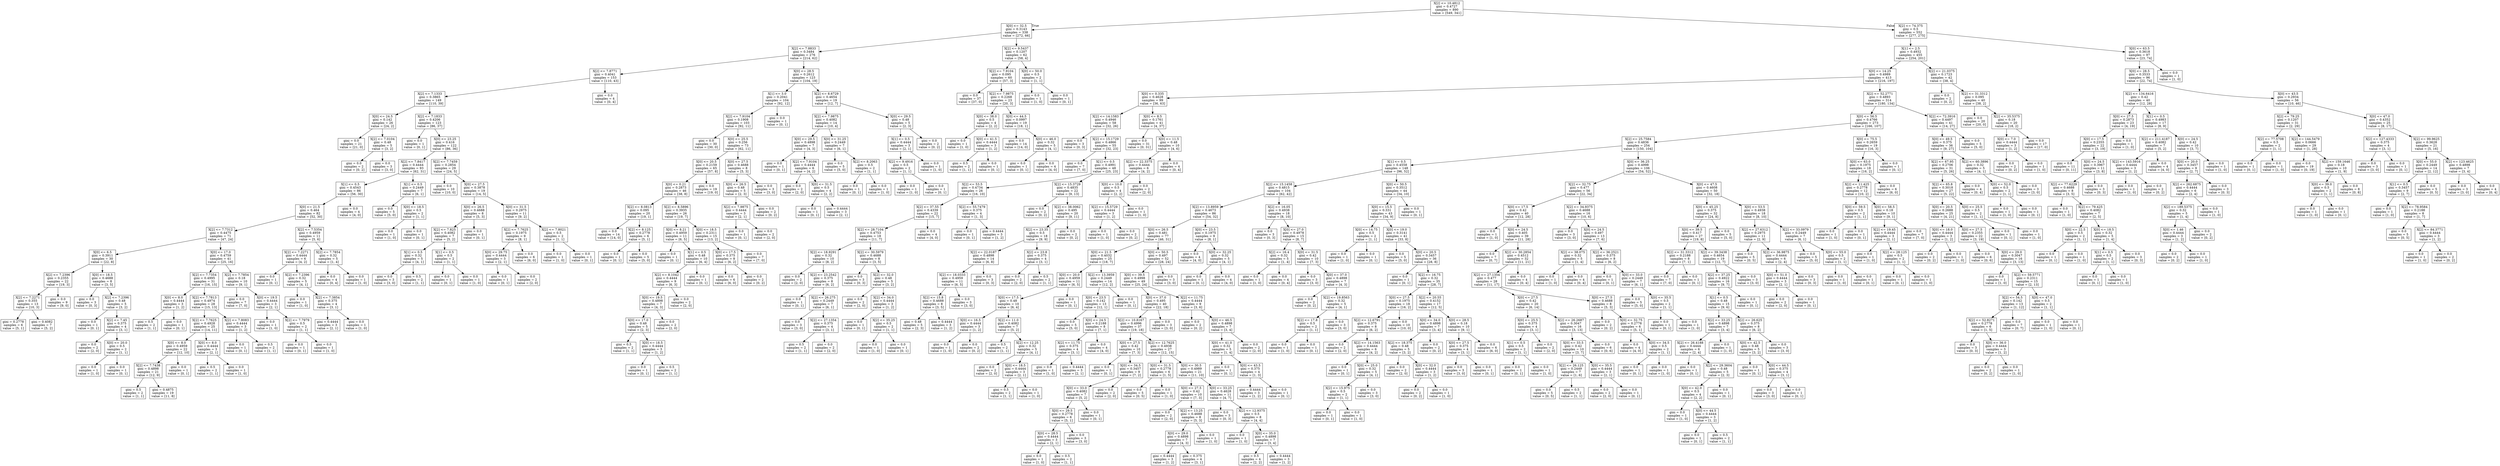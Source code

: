 digraph Tree {
node [shape=box] ;
0 [label="X[2] <= 10.4812\ngini = 0.4727\nsamples = 890\nvalue = [549, 341]"] ;
1 [label="X[0] <= 32.5\ngini = 0.3143\nsamples = 338\nvalue = [272, 66]"] ;
0 -> 1 [labeldistance=2.5, labelangle=45, headlabel="True"] ;
2 [label="X[2] <= 7.8833\ngini = 0.3484\nsamples = 276\nvalue = [214, 62]"] ;
1 -> 2 ;
3 [label="X[2] <= 7.8771\ngini = 0.4041\nsamples = 153\nvalue = [110, 43]"] ;
2 -> 3 ;
4 [label="X[2] <= 7.1333\ngini = 0.3865\nsamples = 149\nvalue = [110, 39]"] ;
3 -> 4 ;
5 [label="X[0] <= 24.5\ngini = 0.142\nsamples = 26\nvalue = [24, 2]"] ;
4 -> 5 ;
6 [label="gini = 0.0\nsamples = 21\nvalue = [21, 0]"] ;
5 -> 6 ;
7 [label="X[2] <= 7.0104\ngini = 0.48\nsamples = 5\nvalue = [3, 2]"] ;
5 -> 7 ;
8 [label="gini = 0.0\nsamples = 2\nvalue = [0, 2]"] ;
7 -> 8 ;
9 [label="gini = 0.0\nsamples = 3\nvalue = [3, 0]"] ;
7 -> 9 ;
10 [label="X[2] <= 7.1833\ngini = 0.4206\nsamples = 123\nvalue = [86, 37]"] ;
4 -> 10 ;
11 [label="gini = 0.0\nsamples = 1\nvalue = [0, 1]"] ;
10 -> 11 ;
12 [label="X[0] <= 23.25\ngini = 0.416\nsamples = 122\nvalue = [86, 36]"] ;
10 -> 12 ;
13 [label="X[2] <= 7.8417\ngini = 0.4444\nsamples = 93\nvalue = [62, 31]"] ;
12 -> 13 ;
14 [label="X[1] <= 0.5\ngini = 0.4543\nsamples = 86\nvalue = [56, 30]"] ;
13 -> 14 ;
15 [label="X[0] <= 21.5\ngini = 0.464\nsamples = 82\nvalue = [52, 30]"] ;
14 -> 15 ;
16 [label="X[2] <= 7.7312\ngini = 0.4475\nsamples = 71\nvalue = [47, 24]"] ;
15 -> 16 ;
17 [label="X[0] <= 6.5\ngini = 0.3911\nsamples = 30\nvalue = [22, 8]"] ;
16 -> 17 ;
18 [label="X[2] <= 7.2396\ngini = 0.2355\nsamples = 22\nvalue = [19, 3]"] ;
17 -> 18 ;
19 [label="X[2] <= 7.2271\ngini = 0.355\nsamples = 13\nvalue = [10, 3]"] ;
18 -> 19 ;
20 [label="gini = 0.2778\nsamples = 6\nvalue = [5, 1]"] ;
19 -> 20 ;
21 [label="gini = 0.4082\nsamples = 7\nvalue = [5, 2]"] ;
19 -> 21 ;
22 [label="gini = 0.0\nsamples = 9\nvalue = [9, 0]"] ;
18 -> 22 ;
23 [label="X[0] <= 18.5\ngini = 0.4688\nsamples = 8\nvalue = [3, 5]"] ;
17 -> 23 ;
24 [label="gini = 0.0\nsamples = 3\nvalue = [0, 3]"] ;
23 -> 24 ;
25 [label="X[2] <= 7.2396\ngini = 0.48\nsamples = 5\nvalue = [3, 2]"] ;
23 -> 25 ;
26 [label="gini = 0.0\nsamples = 1\nvalue = [0, 1]"] ;
25 -> 26 ;
27 [label="X[2] <= 7.45\ngini = 0.375\nsamples = 4\nvalue = [3, 1]"] ;
25 -> 27 ;
28 [label="gini = 0.0\nsamples = 2\nvalue = [2, 0]"] ;
27 -> 28 ;
29 [label="X[0] <= 20.0\ngini = 0.5\nsamples = 2\nvalue = [1, 1]"] ;
27 -> 29 ;
30 [label="gini = 0.0\nsamples = 1\nvalue = [1, 0]"] ;
29 -> 30 ;
31 [label="gini = 0.0\nsamples = 1\nvalue = [0, 1]"] ;
29 -> 31 ;
32 [label="X[0] <= 17.0\ngini = 0.4759\nsamples = 41\nvalue = [25, 16]"] ;
16 -> 32 ;
33 [label="X[2] <= 7.7354\ngini = 0.4995\nsamples = 31\nvalue = [16, 15]"] ;
32 -> 33 ;
34 [label="X[0] <= 8.0\ngini = 0.4444\nsamples = 3\nvalue = [1, 2]"] ;
33 -> 34 ;
35 [label="gini = 0.5\nsamples = 2\nvalue = [1, 1]"] ;
34 -> 35 ;
36 [label="gini = 0.0\nsamples = 1\nvalue = [0, 1]"] ;
34 -> 36 ;
37 [label="X[2] <= 7.7813\ngini = 0.4974\nsamples = 28\nvalue = [15, 13]"] ;
33 -> 37 ;
38 [label="X[2] <= 7.7625\ngini = 0.4928\nsamples = 25\nvalue = [14, 11]"] ;
37 -> 38 ;
39 [label="X[0] <= 8.0\ngini = 0.4959\nsamples = 22\nvalue = [12, 10]"] ;
38 -> 39 ;
40 [label="X[2] <= 7.7438\ngini = 0.4898\nsamples = 21\nvalue = [12, 9]"] ;
39 -> 40 ;
41 [label="gini = 0.5\nsamples = 2\nvalue = [1, 1]"] ;
40 -> 41 ;
42 [label="gini = 0.4875\nsamples = 19\nvalue = [11, 8]"] ;
40 -> 42 ;
43 [label="gini = 0.0\nsamples = 1\nvalue = [0, 1]"] ;
39 -> 43 ;
44 [label="X[0] <= 8.0\ngini = 0.4444\nsamples = 3\nvalue = [2, 1]"] ;
38 -> 44 ;
45 [label="gini = 0.5\nsamples = 2\nvalue = [1, 1]"] ;
44 -> 45 ;
46 [label="gini = 0.0\nsamples = 1\nvalue = [1, 0]"] ;
44 -> 46 ;
47 [label="X[2] <= 7.8083\ngini = 0.4444\nsamples = 3\nvalue = [1, 2]"] ;
37 -> 47 ;
48 [label="gini = 0.0\nsamples = 1\nvalue = [0, 1]"] ;
47 -> 48 ;
49 [label="gini = 0.5\nsamples = 2\nvalue = [1, 1]"] ;
47 -> 49 ;
50 [label="X[2] <= 7.7854\ngini = 0.18\nsamples = 10\nvalue = [9, 1]"] ;
32 -> 50 ;
51 [label="gini = 0.0\nsamples = 7\nvalue = [7, 0]"] ;
50 -> 51 ;
52 [label="X[0] <= 19.5\ngini = 0.4444\nsamples = 3\nvalue = [2, 1]"] ;
50 -> 52 ;
53 [label="gini = 0.0\nsamples = 1\nvalue = [1, 0]"] ;
52 -> 53 ;
54 [label="X[2] <= 7.7979\ngini = 0.5\nsamples = 2\nvalue = [1, 1]"] ;
52 -> 54 ;
55 [label="gini = 0.0\nsamples = 1\nvalue = [0, 1]"] ;
54 -> 55 ;
56 [label="gini = 0.0\nsamples = 1\nvalue = [1, 0]"] ;
54 -> 56 ;
57 [label="X[2] <= 7.5354\ngini = 0.4959\nsamples = 11\nvalue = [5, 6]"] ;
15 -> 57 ;
58 [label="X[2] <= 7.2271\ngini = 0.4444\nsamples = 6\nvalue = [4, 2]"] ;
57 -> 58 ;
59 [label="gini = 0.0\nsamples = 1\nvalue = [0, 1]"] ;
58 -> 59 ;
60 [label="X[2] <= 7.2396\ngini = 0.32\nsamples = 5\nvalue = [4, 1]"] ;
58 -> 60 ;
61 [label="gini = 0.0\nsamples = 1\nvalue = [1, 0]"] ;
60 -> 61 ;
62 [label="X[2] <= 7.3854\ngini = 0.375\nsamples = 4\nvalue = [3, 1]"] ;
60 -> 62 ;
63 [label="gini = 0.4444\nsamples = 3\nvalue = [2, 1]"] ;
62 -> 63 ;
64 [label="gini = 0.0\nsamples = 1\nvalue = [1, 0]"] ;
62 -> 64 ;
65 [label="X[2] <= 7.7854\ngini = 0.32\nsamples = 5\nvalue = [1, 4]"] ;
57 -> 65 ;
66 [label="gini = 0.0\nsamples = 4\nvalue = [0, 4]"] ;
65 -> 66 ;
67 [label="gini = 0.0\nsamples = 1\nvalue = [1, 0]"] ;
65 -> 67 ;
68 [label="gini = 0.0\nsamples = 4\nvalue = [4, 0]"] ;
14 -> 68 ;
69 [label="X[1] <= 0.5\ngini = 0.2449\nsamples = 7\nvalue = [6, 1]"] ;
13 -> 69 ;
70 [label="gini = 0.0\nsamples = 5\nvalue = [5, 0]"] ;
69 -> 70 ;
71 [label="X[0] <= 18.5\ngini = 0.5\nsamples = 2\nvalue = [1, 1]"] ;
69 -> 71 ;
72 [label="gini = 0.0\nsamples = 1\nvalue = [1, 0]"] ;
71 -> 72 ;
73 [label="gini = 0.0\nsamples = 1\nvalue = [0, 1]"] ;
71 -> 73 ;
74 [label="X[2] <= 7.7459\ngini = 0.2854\nsamples = 29\nvalue = [24, 5]"] ;
12 -> 74 ;
75 [label="gini = 0.0\nsamples = 10\nvalue = [10, 0]"] ;
74 -> 75 ;
76 [label="X[0] <= 27.5\ngini = 0.3878\nsamples = 19\nvalue = [14, 5]"] ;
74 -> 76 ;
77 [label="X[0] <= 26.5\ngini = 0.4688\nsamples = 8\nvalue = [5, 3]"] ;
76 -> 77 ;
78 [label="X[2] <= 7.825\ngini = 0.4082\nsamples = 7\nvalue = [5, 2]"] ;
77 -> 78 ;
79 [label="X[1] <= 0.5\ngini = 0.32\nsamples = 5\nvalue = [4, 1]"] ;
78 -> 79 ;
80 [label="gini = 0.0\nsamples = 3\nvalue = [3, 0]"] ;
79 -> 80 ;
81 [label="gini = 0.5\nsamples = 2\nvalue = [1, 1]"] ;
79 -> 81 ;
82 [label="X[1] <= 0.5\ngini = 0.5\nsamples = 2\nvalue = [1, 1]"] ;
78 -> 82 ;
83 [label="gini = 0.0\nsamples = 1\nvalue = [0, 1]"] ;
82 -> 83 ;
84 [label="gini = 0.0\nsamples = 1\nvalue = [1, 0]"] ;
82 -> 84 ;
85 [label="gini = 0.0\nsamples = 1\nvalue = [0, 1]"] ;
77 -> 85 ;
86 [label="X[0] <= 31.5\ngini = 0.2975\nsamples = 11\nvalue = [9, 2]"] ;
76 -> 86 ;
87 [label="X[2] <= 7.7625\ngini = 0.1975\nsamples = 9\nvalue = [8, 1]"] ;
86 -> 87 ;
88 [label="X[0] <= 29.75\ngini = 0.4444\nsamples = 3\nvalue = [2, 1]"] ;
87 -> 88 ;
89 [label="gini = 0.0\nsamples = 1\nvalue = [0, 1]"] ;
88 -> 89 ;
90 [label="gini = 0.0\nsamples = 2\nvalue = [2, 0]"] ;
88 -> 90 ;
91 [label="gini = 0.0\nsamples = 6\nvalue = [6, 0]"] ;
87 -> 91 ;
92 [label="X[2] <= 7.8021\ngini = 0.5\nsamples = 2\nvalue = [1, 1]"] ;
86 -> 92 ;
93 [label="gini = 0.0\nsamples = 1\nvalue = [1, 0]"] ;
92 -> 93 ;
94 [label="gini = 0.0\nsamples = 1\nvalue = [0, 1]"] ;
92 -> 94 ;
95 [label="gini = 0.0\nsamples = 4\nvalue = [0, 4]"] ;
3 -> 95 ;
96 [label="X[0] <= 28.5\ngini = 0.2612\nsamples = 123\nvalue = [104, 19]"] ;
2 -> 96 ;
97 [label="X[1] <= 3.0\ngini = 0.2041\nsamples = 104\nvalue = [92, 12]"] ;
96 -> 97 ;
98 [label="X[2] <= 7.9104\ngini = 0.1908\nsamples = 103\nvalue = [92, 11]"] ;
97 -> 98 ;
99 [label="gini = 0.0\nsamples = 30\nvalue = [30, 0]"] ;
98 -> 99 ;
100 [label="X[0] <= 25.5\ngini = 0.256\nsamples = 73\nvalue = [62, 11]"] ;
98 -> 100 ;
101 [label="X[0] <= 20.5\ngini = 0.2159\nsamples = 65\nvalue = [57, 8]"] ;
100 -> 101 ;
102 [label="X[0] <= 0.21\ngini = 0.2873\nsamples = 46\nvalue = [38, 8]"] ;
101 -> 102 ;
103 [label="X[2] <= 8.0813\ngini = 0.095\nsamples = 20\nvalue = [19, 1]"] ;
102 -> 103 ;
104 [label="gini = 0.0\nsamples = 14\nvalue = [14, 0]"] ;
103 -> 104 ;
105 [label="X[2] <= 8.125\ngini = 0.2778\nsamples = 6\nvalue = [5, 1]"] ;
103 -> 105 ;
106 [label="gini = 0.0\nsamples = 1\nvalue = [0, 1]"] ;
105 -> 106 ;
107 [label="gini = 0.0\nsamples = 5\nvalue = [5, 0]"] ;
105 -> 107 ;
108 [label="X[2] <= 8.5896\ngini = 0.3935\nsamples = 26\nvalue = [19, 7]"] ;
102 -> 108 ;
109 [label="X[0] <= 8.21\ngini = 0.4959\nsamples = 11\nvalue = [6, 5]"] ;
108 -> 109 ;
110 [label="gini = 0.0\nsamples = 1\nvalue = [0, 1]"] ;
109 -> 110 ;
111 [label="X[1] <= 0.5\ngini = 0.48\nsamples = 10\nvalue = [6, 4]"] ;
109 -> 111 ;
112 [label="X[2] <= 8.1042\ngini = 0.4444\nsamples = 9\nvalue = [6, 3]"] ;
111 -> 112 ;
113 [label="X[0] <= 19.5\ngini = 0.4898\nsamples = 7\nvalue = [4, 3]"] ;
112 -> 113 ;
114 [label="X[0] <= 17.0\ngini = 0.48\nsamples = 5\nvalue = [2, 3]"] ;
113 -> 114 ;
115 [label="gini = 0.5\nsamples = 2\nvalue = [1, 1]"] ;
114 -> 115 ;
116 [label="X[0] <= 18.5\ngini = 0.4444\nsamples = 3\nvalue = [1, 2]"] ;
114 -> 116 ;
117 [label="gini = 0.0\nsamples = 1\nvalue = [0, 1]"] ;
116 -> 117 ;
118 [label="gini = 0.5\nsamples = 2\nvalue = [1, 1]"] ;
116 -> 118 ;
119 [label="gini = 0.0\nsamples = 2\nvalue = [2, 0]"] ;
113 -> 119 ;
120 [label="gini = 0.0\nsamples = 2\nvalue = [2, 0]"] ;
112 -> 120 ;
121 [label="gini = 0.0\nsamples = 1\nvalue = [0, 1]"] ;
111 -> 121 ;
122 [label="X[0] <= 18.5\ngini = 0.2311\nsamples = 15\nvalue = [13, 2]"] ;
108 -> 122 ;
123 [label="X[0] <= 17.5\ngini = 0.375\nsamples = 8\nvalue = [6, 2]"] ;
122 -> 123 ;
124 [label="gini = 0.0\nsamples = 6\nvalue = [6, 0]"] ;
123 -> 124 ;
125 [label="gini = 0.0\nsamples = 2\nvalue = [0, 2]"] ;
123 -> 125 ;
126 [label="gini = 0.0\nsamples = 7\nvalue = [7, 0]"] ;
122 -> 126 ;
127 [label="gini = 0.0\nsamples = 19\nvalue = [19, 0]"] ;
101 -> 127 ;
128 [label="X[0] <= 27.5\ngini = 0.4688\nsamples = 8\nvalue = [5, 3]"] ;
100 -> 128 ;
129 [label="X[0] <= 26.5\ngini = 0.48\nsamples = 5\nvalue = [2, 3]"] ;
128 -> 129 ;
130 [label="X[2] <= 7.9875\ngini = 0.4444\nsamples = 3\nvalue = [2, 1]"] ;
129 -> 130 ;
131 [label="gini = 0.0\nsamples = 1\nvalue = [0, 1]"] ;
130 -> 131 ;
132 [label="gini = 0.0\nsamples = 2\nvalue = [2, 0]"] ;
130 -> 132 ;
133 [label="gini = 0.0\nsamples = 2\nvalue = [0, 2]"] ;
129 -> 133 ;
134 [label="gini = 0.0\nsamples = 3\nvalue = [3, 0]"] ;
128 -> 134 ;
135 [label="gini = 0.0\nsamples = 1\nvalue = [0, 1]"] ;
97 -> 135 ;
136 [label="X[2] <= 8.6729\ngini = 0.4654\nsamples = 19\nvalue = [12, 7]"] ;
96 -> 136 ;
137 [label="X[2] <= 7.9875\ngini = 0.4082\nsamples = 14\nvalue = [10, 4]"] ;
136 -> 137 ;
138 [label="X[0] <= 29.5\ngini = 0.4898\nsamples = 7\nvalue = [4, 3]"] ;
137 -> 138 ;
139 [label="gini = 0.0\nsamples = 1\nvalue = [0, 1]"] ;
138 -> 139 ;
140 [label="X[2] <= 7.9104\ngini = 0.4444\nsamples = 6\nvalue = [4, 2]"] ;
138 -> 140 ;
141 [label="gini = 0.0\nsamples = 2\nvalue = [2, 0]"] ;
140 -> 141 ;
142 [label="X[0] <= 31.5\ngini = 0.5\nsamples = 4\nvalue = [2, 2]"] ;
140 -> 142 ;
143 [label="gini = 0.0\nsamples = 1\nvalue = [0, 1]"] ;
142 -> 143 ;
144 [label="gini = 0.4444\nsamples = 3\nvalue = [2, 1]"] ;
142 -> 144 ;
145 [label="X[0] <= 31.25\ngini = 0.2449\nsamples = 7\nvalue = [6, 1]"] ;
137 -> 145 ;
146 [label="gini = 0.0\nsamples = 5\nvalue = [5, 0]"] ;
145 -> 146 ;
147 [label="X[2] <= 8.2063\ngini = 0.5\nsamples = 2\nvalue = [1, 1]"] ;
145 -> 147 ;
148 [label="gini = 0.0\nsamples = 1\nvalue = [0, 1]"] ;
147 -> 148 ;
149 [label="gini = 0.0\nsamples = 1\nvalue = [1, 0]"] ;
147 -> 149 ;
150 [label="X[0] <= 29.5\ngini = 0.48\nsamples = 5\nvalue = [2, 3]"] ;
136 -> 150 ;
151 [label="X[1] <= 0.5\ngini = 0.4444\nsamples = 3\nvalue = [2, 1]"] ;
150 -> 151 ;
152 [label="X[2] <= 9.4916\ngini = 0.5\nsamples = 2\nvalue = [1, 1]"] ;
151 -> 152 ;
153 [label="gini = 0.0\nsamples = 1\nvalue = [1, 0]"] ;
152 -> 153 ;
154 [label="gini = 0.0\nsamples = 1\nvalue = [0, 1]"] ;
152 -> 154 ;
155 [label="gini = 0.0\nsamples = 1\nvalue = [1, 0]"] ;
151 -> 155 ;
156 [label="gini = 0.0\nsamples = 2\nvalue = [0, 2]"] ;
150 -> 156 ;
157 [label="X[2] <= 9.5437\ngini = 0.1207\nsamples = 62\nvalue = [58, 4]"] ;
1 -> 157 ;
158 [label="X[2] <= 7.9104\ngini = 0.095\nsamples = 60\nvalue = [57, 3]"] ;
157 -> 158 ;
159 [label="gini = 0.0\nsamples = 37\nvalue = [37, 0]"] ;
158 -> 159 ;
160 [label="X[2] <= 7.9875\ngini = 0.2268\nsamples = 23\nvalue = [20, 3]"] ;
158 -> 160 ;
161 [label="X[0] <= 38.0\ngini = 0.5\nsamples = 4\nvalue = [2, 2]"] ;
160 -> 161 ;
162 [label="gini = 0.0\nsamples = 1\nvalue = [1, 0]"] ;
161 -> 162 ;
163 [label="X[0] <= 41.5\ngini = 0.4444\nsamples = 3\nvalue = [1, 2]"] ;
161 -> 163 ;
164 [label="gini = 0.5\nsamples = 2\nvalue = [1, 1]"] ;
163 -> 164 ;
165 [label="gini = 0.0\nsamples = 1\nvalue = [0, 1]"] ;
163 -> 165 ;
166 [label="X[0] <= 44.5\ngini = 0.0997\nsamples = 19\nvalue = [18, 1]"] ;
160 -> 166 ;
167 [label="gini = 0.0\nsamples = 14\nvalue = [14, 0]"] ;
166 -> 167 ;
168 [label="X[0] <= 46.0\ngini = 0.32\nsamples = 5\nvalue = [4, 1]"] ;
166 -> 168 ;
169 [label="gini = 0.0\nsamples = 1\nvalue = [0, 1]"] ;
168 -> 169 ;
170 [label="gini = 0.0\nsamples = 4\nvalue = [4, 0]"] ;
168 -> 170 ;
171 [label="X[0] <= 50.0\ngini = 0.5\nsamples = 2\nvalue = [1, 1]"] ;
157 -> 171 ;
172 [label="gini = 0.0\nsamples = 1\nvalue = [1, 0]"] ;
171 -> 172 ;
173 [label="gini = 0.0\nsamples = 1\nvalue = [0, 1]"] ;
171 -> 173 ;
174 [label="X[2] <= 74.375\ngini = 0.5\nsamples = 552\nvalue = [277, 275]"] ;
0 -> 174 [labeldistance=2.5, labelangle=-45, headlabel="False"] ;
175 [label="X[1] <= 2.5\ngini = 0.4932\nsamples = 455\nvalue = [254, 201]"] ;
174 -> 175 ;
176 [label="X[0] <= 14.25\ngini = 0.4989\nsamples = 413\nvalue = [216, 197]"] ;
175 -> 176 ;
177 [label="X[0] <= 0.335\ngini = 0.4628\nsamples = 99\nvalue = [36, 63]"] ;
176 -> 177 ;
178 [label="X[2] <= 14.1583\ngini = 0.4946\nsamples = 58\nvalue = [32, 26]"] ;
177 -> 178 ;
179 [label="gini = 0.0\nsamples = 3\nvalue = [0, 3]"] ;
178 -> 179 ;
180 [label="X[2] <= 15.1729\ngini = 0.4866\nsamples = 55\nvalue = [32, 23]"] ;
178 -> 180 ;
181 [label="gini = 0.0\nsamples = 7\nvalue = [7, 0]"] ;
180 -> 181 ;
182 [label="X[1] <= 0.5\ngini = 0.4991\nsamples = 48\nvalue = [25, 23]"] ;
180 -> 182 ;
183 [label="X[2] <= 53.5\ngini = 0.4734\nsamples = 26\nvalue = [16, 10]"] ;
182 -> 183 ;
184 [label="X[2] <= 37.55\ngini = 0.4339\nsamples = 22\nvalue = [15, 7]"] ;
183 -> 184 ;
185 [label="X[2] <= 28.7104\ngini = 0.4753\nsamples = 18\nvalue = [11, 7]"] ;
184 -> 185 ;
186 [label="X[2] <= 18.9291\ngini = 0.32\nsamples = 10\nvalue = [8, 2]"] ;
185 -> 186 ;
187 [label="gini = 0.0\nsamples = 2\nvalue = [2, 0]"] ;
186 -> 187 ;
188 [label="X[2] <= 23.2542\ngini = 0.375\nsamples = 8\nvalue = [6, 2]"] ;
186 -> 188 ;
189 [label="gini = 0.0\nsamples = 1\nvalue = [0, 1]"] ;
188 -> 189 ;
190 [label="X[2] <= 26.275\ngini = 0.2449\nsamples = 7\nvalue = [6, 1]"] ;
188 -> 190 ;
191 [label="gini = 0.0\nsamples = 3\nvalue = [3, 0]"] ;
190 -> 191 ;
192 [label="X[2] <= 27.1354\ngini = 0.375\nsamples = 4\nvalue = [3, 1]"] ;
190 -> 192 ;
193 [label="gini = 0.5\nsamples = 2\nvalue = [1, 1]"] ;
192 -> 193 ;
194 [label="gini = 0.0\nsamples = 2\nvalue = [2, 0]"] ;
192 -> 194 ;
195 [label="X[2] <= 30.5979\ngini = 0.4688\nsamples = 8\nvalue = [3, 5]"] ;
185 -> 195 ;
196 [label="gini = 0.0\nsamples = 3\nvalue = [0, 3]"] ;
195 -> 196 ;
197 [label="X[2] <= 32.0\ngini = 0.48\nsamples = 5\nvalue = [3, 2]"] ;
195 -> 197 ;
198 [label="gini = 0.0\nsamples = 2\nvalue = [2, 0]"] ;
197 -> 198 ;
199 [label="X[2] <= 34.0\ngini = 0.4444\nsamples = 3\nvalue = [1, 2]"] ;
197 -> 199 ;
200 [label="gini = 0.0\nsamples = 1\nvalue = [0, 1]"] ;
199 -> 200 ;
201 [label="X[2] <= 35.25\ngini = 0.5\nsamples = 2\nvalue = [1, 1]"] ;
199 -> 201 ;
202 [label="gini = 0.0\nsamples = 1\nvalue = [1, 0]"] ;
201 -> 202 ;
203 [label="gini = 0.0\nsamples = 1\nvalue = [0, 1]"] ;
201 -> 203 ;
204 [label="gini = 0.0\nsamples = 4\nvalue = [4, 0]"] ;
184 -> 204 ;
205 [label="X[2] <= 55.7479\ngini = 0.375\nsamples = 4\nvalue = [1, 3]"] ;
183 -> 205 ;
206 [label="gini = 0.0\nsamples = 1\nvalue = [0, 1]"] ;
205 -> 206 ;
207 [label="gini = 0.4444\nsamples = 3\nvalue = [1, 2]"] ;
205 -> 207 ;
208 [label="X[2] <= 15.3729\ngini = 0.4835\nsamples = 22\nvalue = [9, 13]"] ;
182 -> 208 ;
209 [label="gini = 0.0\nsamples = 2\nvalue = [0, 2]"] ;
208 -> 209 ;
210 [label="X[2] <= 38.0062\ngini = 0.495\nsamples = 20\nvalue = [9, 11]"] ;
208 -> 210 ;
211 [label="X[2] <= 23.35\ngini = 0.5\nsamples = 18\nvalue = [9, 9]"] ;
210 -> 211 ;
212 [label="X[2] <= 22.0187\ngini = 0.4898\nsamples = 14\nvalue = [6, 8]"] ;
211 -> 212 ;
213 [label="X[2] <= 18.0333\ngini = 0.4959\nsamples = 11\nvalue = [6, 5]"] ;
212 -> 213 ;
214 [label="X[2] <= 15.8\ngini = 0.4688\nsamples = 8\nvalue = [3, 5]"] ;
213 -> 214 ;
215 [label="gini = 0.48\nsamples = 5\nvalue = [2, 3]"] ;
214 -> 215 ;
216 [label="gini = 0.4444\nsamples = 3\nvalue = [1, 2]"] ;
214 -> 216 ;
217 [label="gini = 0.0\nsamples = 3\nvalue = [3, 0]"] ;
213 -> 217 ;
218 [label="gini = 0.0\nsamples = 3\nvalue = [0, 3]"] ;
212 -> 218 ;
219 [label="X[2] <= 23.8\ngini = 0.375\nsamples = 4\nvalue = [3, 1]"] ;
211 -> 219 ;
220 [label="gini = 0.0\nsamples = 2\nvalue = [2, 0]"] ;
219 -> 220 ;
221 [label="gini = 0.5\nsamples = 2\nvalue = [1, 1]"] ;
219 -> 221 ;
222 [label="gini = 0.0\nsamples = 2\nvalue = [0, 2]"] ;
210 -> 222 ;
223 [label="X[0] <= 8.5\ngini = 0.1761\nsamples = 41\nvalue = [4, 37]"] ;
177 -> 223 ;
224 [label="gini = 0.0\nsamples = 31\nvalue = [0, 31]"] ;
223 -> 224 ;
225 [label="X[0] <= 11.5\ngini = 0.48\nsamples = 10\nvalue = [4, 6]"] ;
223 -> 225 ;
226 [label="X[2] <= 22.3375\ngini = 0.4444\nsamples = 6\nvalue = [4, 2]"] ;
225 -> 226 ;
227 [label="X[0] <= 10.0\ngini = 0.5\nsamples = 4\nvalue = [2, 2]"] ;
226 -> 227 ;
228 [label="X[2] <= 15.5729\ngini = 0.4444\nsamples = 3\nvalue = [1, 2]"] ;
227 -> 228 ;
229 [label="gini = 0.0\nsamples = 1\nvalue = [1, 0]"] ;
228 -> 229 ;
230 [label="gini = 0.0\nsamples = 2\nvalue = [0, 2]"] ;
228 -> 230 ;
231 [label="gini = 0.0\nsamples = 1\nvalue = [1, 0]"] ;
227 -> 231 ;
232 [label="gini = 0.0\nsamples = 2\nvalue = [2, 0]"] ;
226 -> 232 ;
233 [label="gini = 0.0\nsamples = 4\nvalue = [0, 4]"] ;
225 -> 233 ;
234 [label="X[2] <= 52.2771\ngini = 0.4893\nsamples = 314\nvalue = [180, 134]"] ;
176 -> 234 ;
235 [label="X[0] <= 56.5\ngini = 0.4766\nsamples = 273\nvalue = [166, 107]"] ;
234 -> 235 ;
236 [label="X[2] <= 25.7584\ngini = 0.4836\nsamples = 254\nvalue = [150, 104]"] ;
235 -> 236 ;
237 [label="X[1] <= 0.5\ngini = 0.4558\nsamples = 148\nvalue = [96, 52]"] ;
236 -> 237 ;
238 [label="X[2] <= 15.1458\ngini = 0.4815\nsamples = 104\nvalue = [62, 42]"] ;
237 -> 238 ;
239 [label="X[2] <= 13.8959\ngini = 0.4673\nsamples = 86\nvalue = [54, 32]"] ;
238 -> 239 ;
240 [label="X[0] <= 26.5\ngini = 0.481\nsamples = 77\nvalue = [46, 31]"] ;
239 -> 240 ;
241 [label="X[0] <= 21.5\ngini = 0.4032\nsamples = 25\nvalue = [18, 7]"] ;
240 -> 241 ;
242 [label="X[0] <= 20.0\ngini = 0.4959\nsamples = 11\nvalue = [6, 5]"] ;
241 -> 242 ;
243 [label="X[0] <= 17.5\ngini = 0.48\nsamples = 10\nvalue = [6, 4]"] ;
242 -> 243 ;
244 [label="X[0] <= 16.5\ngini = 0.4444\nsamples = 3\nvalue = [1, 2]"] ;
243 -> 244 ;
245 [label="gini = 0.0\nsamples = 1\nvalue = [1, 0]"] ;
244 -> 245 ;
246 [label="gini = 0.0\nsamples = 2\nvalue = [0, 2]"] ;
244 -> 246 ;
247 [label="X[2] <= 11.0\ngini = 0.4082\nsamples = 7\nvalue = [5, 2]"] ;
243 -> 247 ;
248 [label="gini = 0.5\nsamples = 2\nvalue = [1, 1]"] ;
247 -> 248 ;
249 [label="X[2] <= 12.25\ngini = 0.32\nsamples = 5\nvalue = [4, 1]"] ;
247 -> 249 ;
250 [label="gini = 0.0\nsamples = 2\nvalue = [2, 0]"] ;
249 -> 250 ;
251 [label="X[0] <= 18.5\ngini = 0.4444\nsamples = 3\nvalue = [2, 1]"] ;
249 -> 251 ;
252 [label="gini = 0.5\nsamples = 2\nvalue = [1, 1]"] ;
251 -> 252 ;
253 [label="gini = 0.0\nsamples = 1\nvalue = [1, 0]"] ;
251 -> 253 ;
254 [label="gini = 0.0\nsamples = 1\nvalue = [0, 1]"] ;
242 -> 254 ;
255 [label="X[2] <= 13.3959\ngini = 0.2449\nsamples = 14\nvalue = [12, 2]"] ;
241 -> 255 ;
256 [label="X[0] <= 23.5\ngini = 0.142\nsamples = 13\nvalue = [12, 1]"] ;
255 -> 256 ;
257 [label="gini = 0.0\nsamples = 5\nvalue = [5, 0]"] ;
256 -> 257 ;
258 [label="X[0] <= 24.5\ngini = 0.2188\nsamples = 8\nvalue = [7, 1]"] ;
256 -> 258 ;
259 [label="X[2] <= 11.75\ngini = 0.375\nsamples = 4\nvalue = [3, 1]"] ;
258 -> 259 ;
260 [label="gini = 0.0\nsamples = 1\nvalue = [1, 0]"] ;
259 -> 260 ;
261 [label="gini = 0.4444\nsamples = 3\nvalue = [2, 1]"] ;
259 -> 261 ;
262 [label="gini = 0.0\nsamples = 4\nvalue = [4, 0]"] ;
258 -> 262 ;
263 [label="gini = 0.0\nsamples = 1\nvalue = [0, 1]"] ;
255 -> 263 ;
264 [label="X[0] <= 50.5\ngini = 0.497\nsamples = 52\nvalue = [28, 24]"] ;
240 -> 264 ;
265 [label="X[0] <= 39.5\ngini = 0.4998\nsamples = 49\nvalue = [25, 24]"] ;
264 -> 265 ;
266 [label="X[0] <= 37.0\ngini = 0.495\nsamples = 40\nvalue = [22, 18]"] ;
265 -> 266 ;
267 [label="X[2] <= 10.8167\ngini = 0.4996\nsamples = 37\nvalue = [19, 18]"] ;
266 -> 267 ;
268 [label="X[0] <= 27.5\ngini = 0.42\nsamples = 10\nvalue = [7, 3]"] ;
267 -> 268 ;
269 [label="gini = 0.0\nsamples = 1\nvalue = [0, 1]"] ;
268 -> 269 ;
270 [label="X[0] <= 34.5\ngini = 0.3457\nsamples = 9\nvalue = [7, 2]"] ;
268 -> 270 ;
271 [label="X[0] <= 33.0\ngini = 0.4082\nsamples = 7\nvalue = [5, 2]"] ;
270 -> 271 ;
272 [label="X[0] <= 29.5\ngini = 0.2778\nsamples = 6\nvalue = [5, 1]"] ;
271 -> 272 ;
273 [label="X[0] <= 28.5\ngini = 0.4444\nsamples = 3\nvalue = [2, 1]"] ;
272 -> 273 ;
274 [label="gini = 0.0\nsamples = 1\nvalue = [1, 0]"] ;
273 -> 274 ;
275 [label="gini = 0.5\nsamples = 2\nvalue = [1, 1]"] ;
273 -> 275 ;
276 [label="gini = 0.0\nsamples = 3\nvalue = [3, 0]"] ;
272 -> 276 ;
277 [label="gini = 0.0\nsamples = 1\nvalue = [0, 1]"] ;
271 -> 277 ;
278 [label="gini = 0.0\nsamples = 2\nvalue = [2, 0]"] ;
270 -> 278 ;
279 [label="X[2] <= 12.7625\ngini = 0.4938\nsamples = 27\nvalue = [12, 15]"] ;
267 -> 279 ;
280 [label="X[0] <= 31.5\ngini = 0.2778\nsamples = 6\nvalue = [1, 5]"] ;
279 -> 280 ;
281 [label="gini = 0.0\nsamples = 5\nvalue = [0, 5]"] ;
280 -> 281 ;
282 [label="gini = 0.0\nsamples = 1\nvalue = [1, 0]"] ;
280 -> 282 ;
283 [label="X[0] <= 30.5\ngini = 0.4989\nsamples = 21\nvalue = [11, 10]"] ;
279 -> 283 ;
284 [label="X[0] <= 27.5\ngini = 0.42\nsamples = 10\nvalue = [7, 3]"] ;
283 -> 284 ;
285 [label="gini = 0.0\nsamples = 2\nvalue = [2, 0]"] ;
284 -> 285 ;
286 [label="X[2] <= 13.25\ngini = 0.4688\nsamples = 8\nvalue = [5, 3]"] ;
284 -> 286 ;
287 [label="X[0] <= 29.0\ngini = 0.4898\nsamples = 7\nvalue = [4, 3]"] ;
286 -> 287 ;
288 [label="gini = 0.4444\nsamples = 3\nvalue = [1, 2]"] ;
287 -> 288 ;
289 [label="gini = 0.375\nsamples = 4\nvalue = [3, 1]"] ;
287 -> 289 ;
290 [label="gini = 0.0\nsamples = 1\nvalue = [1, 0]"] ;
286 -> 290 ;
291 [label="X[0] <= 33.25\ngini = 0.4628\nsamples = 11\nvalue = [4, 7]"] ;
283 -> 291 ;
292 [label="gini = 0.0\nsamples = 3\nvalue = [0, 3]"] ;
291 -> 292 ;
293 [label="X[2] <= 12.9375\ngini = 0.5\nsamples = 8\nvalue = [4, 4]"] ;
291 -> 293 ;
294 [label="gini = 0.0\nsamples = 1\nvalue = [1, 0]"] ;
293 -> 294 ;
295 [label="X[0] <= 35.0\ngini = 0.4898\nsamples = 7\nvalue = [3, 4]"] ;
293 -> 295 ;
296 [label="gini = 0.5\nsamples = 4\nvalue = [2, 2]"] ;
295 -> 296 ;
297 [label="gini = 0.4444\nsamples = 3\nvalue = [1, 2]"] ;
295 -> 297 ;
298 [label="gini = 0.0\nsamples = 3\nvalue = [3, 0]"] ;
266 -> 298 ;
299 [label="X[2] <= 11.75\ngini = 0.4444\nsamples = 9\nvalue = [3, 6]"] ;
265 -> 299 ;
300 [label="gini = 0.0\nsamples = 2\nvalue = [0, 2]"] ;
299 -> 300 ;
301 [label="X[0] <= 46.5\ngini = 0.4898\nsamples = 7\nvalue = [3, 4]"] ;
299 -> 301 ;
302 [label="X[0] <= 41.0\ngini = 0.32\nsamples = 5\nvalue = [1, 4]"] ;
301 -> 302 ;
303 [label="gini = 0.0\nsamples = 1\nvalue = [0, 1]"] ;
302 -> 303 ;
304 [label="X[0] <= 43.5\ngini = 0.375\nsamples = 4\nvalue = [1, 3]"] ;
302 -> 304 ;
305 [label="gini = 0.4444\nsamples = 3\nvalue = [1, 2]"] ;
304 -> 305 ;
306 [label="gini = 0.0\nsamples = 1\nvalue = [0, 1]"] ;
304 -> 306 ;
307 [label="gini = 0.0\nsamples = 2\nvalue = [2, 0]"] ;
301 -> 307 ;
308 [label="gini = 0.0\nsamples = 3\nvalue = [3, 0]"] ;
264 -> 308 ;
309 [label="X[0] <= 23.5\ngini = 0.1975\nsamples = 9\nvalue = [8, 1]"] ;
239 -> 309 ;
310 [label="gini = 0.0\nsamples = 4\nvalue = [4, 0]"] ;
309 -> 310 ;
311 [label="X[0] <= 32.25\ngini = 0.32\nsamples = 5\nvalue = [4, 1]"] ;
309 -> 311 ;
312 [label="gini = 0.0\nsamples = 1\nvalue = [0, 1]"] ;
311 -> 312 ;
313 [label="gini = 0.0\nsamples = 4\nvalue = [4, 0]"] ;
311 -> 313 ;
314 [label="X[2] <= 16.05\ngini = 0.4938\nsamples = 18\nvalue = [8, 10]"] ;
238 -> 314 ;
315 [label="gini = 0.0\nsamples = 3\nvalue = [0, 3]"] ;
314 -> 315 ;
316 [label="X[0] <= 27.0\ngini = 0.4978\nsamples = 15\nvalue = [8, 7]"] ;
314 -> 316 ;
317 [label="X[2] <= 16.4\ngini = 0.32\nsamples = 5\nvalue = [1, 4]"] ;
316 -> 317 ;
318 [label="gini = 0.0\nsamples = 1\nvalue = [1, 0]"] ;
317 -> 318 ;
319 [label="gini = 0.0\nsamples = 4\nvalue = [0, 4]"] ;
317 -> 319 ;
320 [label="X[0] <= 31.5\ngini = 0.42\nsamples = 10\nvalue = [7, 3]"] ;
316 -> 320 ;
321 [label="gini = 0.0\nsamples = 3\nvalue = [3, 0]"] ;
320 -> 321 ;
322 [label="X[0] <= 37.0\ngini = 0.4898\nsamples = 7\nvalue = [4, 3]"] ;
320 -> 322 ;
323 [label="gini = 0.0\nsamples = 2\nvalue = [0, 2]"] ;
322 -> 323 ;
324 [label="X[2] <= 19.8563\ngini = 0.32\nsamples = 5\nvalue = [4, 1]"] ;
322 -> 324 ;
325 [label="X[2] <= 17.8\ngini = 0.5\nsamples = 2\nvalue = [1, 1]"] ;
324 -> 325 ;
326 [label="gini = 0.0\nsamples = 1\nvalue = [1, 0]"] ;
325 -> 326 ;
327 [label="gini = 0.0\nsamples = 1\nvalue = [0, 1]"] ;
325 -> 327 ;
328 [label="gini = 0.0\nsamples = 3\nvalue = [3, 0]"] ;
324 -> 328 ;
329 [label="X[0] <= 50.5\ngini = 0.3512\nsamples = 44\nvalue = [34, 10]"] ;
237 -> 329 ;
330 [label="X[0] <= 15.5\ngini = 0.331\nsamples = 43\nvalue = [34, 9]"] ;
329 -> 330 ;
331 [label="X[0] <= 14.75\ngini = 0.5\nsamples = 2\nvalue = [1, 1]"] ;
330 -> 331 ;
332 [label="gini = 0.0\nsamples = 1\nvalue = [1, 0]"] ;
331 -> 332 ;
333 [label="gini = 0.0\nsamples = 1\nvalue = [0, 1]"] ;
331 -> 333 ;
334 [label="X[0] <= 19.0\ngini = 0.3141\nsamples = 41\nvalue = [33, 8]"] ;
330 -> 334 ;
335 [label="gini = 0.0\nsamples = 5\nvalue = [5, 0]"] ;
334 -> 335 ;
336 [label="X[0] <= 20.5\ngini = 0.3457\nsamples = 36\nvalue = [28, 8]"] ;
334 -> 336 ;
337 [label="gini = 0.0\nsamples = 1\nvalue = [0, 1]"] ;
336 -> 337 ;
338 [label="X[2] <= 16.75\ngini = 0.32\nsamples = 35\nvalue = [28, 7]"] ;
336 -> 338 ;
339 [label="X[0] <= 27.5\ngini = 0.1975\nsamples = 18\nvalue = [16, 2]"] ;
338 -> 339 ;
340 [label="X[2] <= 12.6791\ngini = 0.375\nsamples = 8\nvalue = [6, 2]"] ;
339 -> 340 ;
341 [label="gini = 0.0\nsamples = 2\nvalue = [2, 0]"] ;
340 -> 341 ;
342 [label="X[2] <= 14.1563\ngini = 0.4444\nsamples = 6\nvalue = [4, 2]"] ;
340 -> 342 ;
343 [label="gini = 0.0\nsamples = 1\nvalue = [0, 1]"] ;
342 -> 343 ;
344 [label="X[0] <= 25.0\ngini = 0.32\nsamples = 5\nvalue = [4, 1]"] ;
342 -> 344 ;
345 [label="X[2] <= 15.975\ngini = 0.5\nsamples = 2\nvalue = [1, 1]"] ;
344 -> 345 ;
346 [label="gini = 0.0\nsamples = 1\nvalue = [0, 1]"] ;
345 -> 346 ;
347 [label="gini = 0.0\nsamples = 1\nvalue = [1, 0]"] ;
345 -> 347 ;
348 [label="gini = 0.0\nsamples = 3\nvalue = [3, 0]"] ;
344 -> 348 ;
349 [label="gini = 0.0\nsamples = 10\nvalue = [10, 0]"] ;
339 -> 349 ;
350 [label="X[2] <= 20.55\ngini = 0.4152\nsamples = 17\nvalue = [12, 5]"] ;
338 -> 350 ;
351 [label="X[0] <= 34.0\ngini = 0.4898\nsamples = 7\nvalue = [3, 4]"] ;
350 -> 351 ;
352 [label="X[2] <= 18.375\ngini = 0.48\nsamples = 5\nvalue = [3, 2]"] ;
351 -> 352 ;
353 [label="gini = 0.0\nsamples = 2\nvalue = [2, 0]"] ;
352 -> 353 ;
354 [label="X[0] <= 32.0\ngini = 0.4444\nsamples = 3\nvalue = [1, 2]"] ;
352 -> 354 ;
355 [label="gini = 0.0\nsamples = 2\nvalue = [0, 2]"] ;
354 -> 355 ;
356 [label="gini = 0.0\nsamples = 1\nvalue = [1, 0]"] ;
354 -> 356 ;
357 [label="gini = 0.0\nsamples = 2\nvalue = [0, 2]"] ;
351 -> 357 ;
358 [label="X[0] <= 28.5\ngini = 0.18\nsamples = 10\nvalue = [9, 1]"] ;
350 -> 358 ;
359 [label="X[0] <= 27.5\ngini = 0.375\nsamples = 4\nvalue = [3, 1]"] ;
358 -> 359 ;
360 [label="gini = 0.0\nsamples = 3\nvalue = [3, 0]"] ;
359 -> 360 ;
361 [label="gini = 0.0\nsamples = 1\nvalue = [0, 1]"] ;
359 -> 361 ;
362 [label="gini = 0.0\nsamples = 6\nvalue = [6, 0]"] ;
358 -> 362 ;
363 [label="gini = 0.0\nsamples = 1\nvalue = [0, 1]"] ;
329 -> 363 ;
364 [label="X[0] <= 36.25\ngini = 0.4998\nsamples = 106\nvalue = [54, 52]"] ;
236 -> 364 ;
365 [label="X[2] <= 32.75\ngini = 0.477\nsamples = 56\nvalue = [22, 34]"] ;
364 -> 365 ;
366 [label="X[0] <= 17.5\ngini = 0.42\nsamples = 40\nvalue = [12, 28]"] ;
365 -> 366 ;
367 [label="gini = 0.0\nsamples = 1\nvalue = [1, 0]"] ;
366 -> 367 ;
368 [label="X[0] <= 24.5\ngini = 0.405\nsamples = 39\nvalue = [11, 28]"] ;
366 -> 368 ;
369 [label="gini = 0.0\nsamples = 7\nvalue = [0, 7]"] ;
368 -> 369 ;
370 [label="X[2] <= 30.2854\ngini = 0.4512\nsamples = 32\nvalue = [11, 21]"] ;
368 -> 370 ;
371 [label="X[2] <= 27.1354\ngini = 0.477\nsamples = 28\nvalue = [11, 17]"] ;
370 -> 371 ;
372 [label="X[0] <= 27.5\ngini = 0.42\nsamples = 20\nvalue = [6, 14]"] ;
371 -> 372 ;
373 [label="X[0] <= 25.5\ngini = 0.375\nsamples = 4\nvalue = [3, 1]"] ;
372 -> 373 ;
374 [label="X[1] <= 0.5\ngini = 0.5\nsamples = 2\nvalue = [1, 1]"] ;
373 -> 374 ;
375 [label="gini = 0.0\nsamples = 1\nvalue = [0, 1]"] ;
374 -> 375 ;
376 [label="gini = 0.0\nsamples = 1\nvalue = [1, 0]"] ;
374 -> 376 ;
377 [label="gini = 0.0\nsamples = 2\nvalue = [2, 0]"] ;
373 -> 377 ;
378 [label="X[2] <= 26.2687\ngini = 0.3047\nsamples = 16\nvalue = [3, 13]"] ;
372 -> 378 ;
379 [label="X[0] <= 33.5\ngini = 0.42\nsamples = 10\nvalue = [3, 7]"] ;
378 -> 379 ;
380 [label="X[2] <= 26.125\ngini = 0.2449\nsamples = 7\nvalue = [1, 6]"] ;
379 -> 380 ;
381 [label="gini = 0.0\nsamples = 5\nvalue = [0, 5]"] ;
380 -> 381 ;
382 [label="gini = 0.5\nsamples = 2\nvalue = [1, 1]"] ;
380 -> 382 ;
383 [label="X[0] <= 35.5\ngini = 0.4444\nsamples = 3\nvalue = [2, 1]"] ;
379 -> 383 ;
384 [label="gini = 0.0\nsamples = 2\nvalue = [2, 0]"] ;
383 -> 384 ;
385 [label="gini = 0.0\nsamples = 1\nvalue = [0, 1]"] ;
383 -> 385 ;
386 [label="gini = 0.0\nsamples = 6\nvalue = [0, 6]"] ;
378 -> 386 ;
387 [label="X[0] <= 27.5\ngini = 0.4688\nsamples = 8\nvalue = [5, 3]"] ;
371 -> 387 ;
388 [label="gini = 0.0\nsamples = 2\nvalue = [0, 2]"] ;
387 -> 388 ;
389 [label="X[0] <= 32.75\ngini = 0.2778\nsamples = 6\nvalue = [5, 1]"] ;
387 -> 389 ;
390 [label="gini = 0.0\nsamples = 4\nvalue = [4, 0]"] ;
389 -> 390 ;
391 [label="X[0] <= 34.5\ngini = 0.5\nsamples = 2\nvalue = [1, 1]"] ;
389 -> 391 ;
392 [label="gini = 0.0\nsamples = 1\nvalue = [0, 1]"] ;
391 -> 392 ;
393 [label="gini = 0.0\nsamples = 1\nvalue = [1, 0]"] ;
391 -> 393 ;
394 [label="gini = 0.0\nsamples = 4\nvalue = [0, 4]"] ;
370 -> 394 ;
395 [label="X[2] <= 34.9375\ngini = 0.4688\nsamples = 16\nvalue = [10, 6]"] ;
365 -> 395 ;
396 [label="gini = 0.0\nsamples = 3\nvalue = [3, 0]"] ;
395 -> 396 ;
397 [label="X[0] <= 24.5\ngini = 0.497\nsamples = 13\nvalue = [7, 6]"] ;
395 -> 397 ;
398 [label="X[2] <= 38.075\ngini = 0.32\nsamples = 5\nvalue = [1, 4]"] ;
397 -> 398 ;
399 [label="gini = 0.0\nsamples = 1\nvalue = [1, 0]"] ;
398 -> 399 ;
400 [label="gini = 0.0\nsamples = 4\nvalue = [0, 4]"] ;
398 -> 400 ;
401 [label="X[2] <= 36.2521\ngini = 0.375\nsamples = 8\nvalue = [6, 2]"] ;
397 -> 401 ;
402 [label="gini = 0.0\nsamples = 1\nvalue = [0, 1]"] ;
401 -> 402 ;
403 [label="X[0] <= 33.0\ngini = 0.2449\nsamples = 7\nvalue = [6, 1]"] ;
401 -> 403 ;
404 [label="gini = 0.0\nsamples = 5\nvalue = [5, 0]"] ;
403 -> 404 ;
405 [label="X[0] <= 35.5\ngini = 0.5\nsamples = 2\nvalue = [1, 1]"] ;
403 -> 405 ;
406 [label="gini = 0.0\nsamples = 1\nvalue = [0, 1]"] ;
405 -> 406 ;
407 [label="gini = 0.0\nsamples = 1\nvalue = [1, 0]"] ;
405 -> 407 ;
408 [label="X[0] <= 47.5\ngini = 0.4608\nsamples = 50\nvalue = [32, 18]"] ;
364 -> 408 ;
409 [label="X[0] <= 45.25\ngini = 0.375\nsamples = 32\nvalue = [24, 8]"] ;
408 -> 409 ;
410 [label="X[0] <= 39.5\ngini = 0.417\nsamples = 27\nvalue = [19, 8]"] ;
409 -> 410 ;
411 [label="X[2] <= 31.3312\ngini = 0.2188\nsamples = 8\nvalue = [7, 1]"] ;
410 -> 411 ;
412 [label="gini = 0.0\nsamples = 7\nvalue = [7, 0]"] ;
411 -> 412 ;
413 [label="gini = 0.0\nsamples = 1\nvalue = [0, 1]"] ;
411 -> 413 ;
414 [label="X[2] <= 39.3438\ngini = 0.4654\nsamples = 19\nvalue = [12, 7]"] ;
410 -> 414 ;
415 [label="X[2] <= 37.25\ngini = 0.4922\nsamples = 16\nvalue = [9, 7]"] ;
414 -> 415 ;
416 [label="X[1] <= 0.5\ngini = 0.48\nsamples = 15\nvalue = [9, 6]"] ;
415 -> 416 ;
417 [label="X[2] <= 33.25\ngini = 0.4898\nsamples = 7\nvalue = [3, 4]"] ;
416 -> 417 ;
418 [label="X[2] <= 26.4188\ngini = 0.4444\nsamples = 6\nvalue = [2, 4]"] ;
417 -> 418 ;
419 [label="gini = 0.0\nsamples = 1\nvalue = [0, 1]"] ;
418 -> 419 ;
420 [label="X[2] <= 29.3604\ngini = 0.48\nsamples = 5\nvalue = [2, 3]"] ;
418 -> 420 ;
421 [label="X[0] <= 42.0\ngini = 0.5\nsamples = 4\nvalue = [2, 2]"] ;
420 -> 421 ;
422 [label="gini = 0.0\nsamples = 1\nvalue = [1, 0]"] ;
421 -> 422 ;
423 [label="X[0] <= 44.5\ngini = 0.4444\nsamples = 3\nvalue = [1, 2]"] ;
421 -> 423 ;
424 [label="gini = 0.0\nsamples = 1\nvalue = [0, 1]"] ;
423 -> 424 ;
425 [label="gini = 0.5\nsamples = 2\nvalue = [1, 1]"] ;
423 -> 425 ;
426 [label="gini = 0.0\nsamples = 1\nvalue = [0, 1]"] ;
420 -> 426 ;
427 [label="gini = 0.0\nsamples = 1\nvalue = [1, 0]"] ;
417 -> 427 ;
428 [label="X[2] <= 26.625\ngini = 0.375\nsamples = 8\nvalue = [6, 2]"] ;
416 -> 428 ;
429 [label="X[0] <= 42.5\ngini = 0.48\nsamples = 5\nvalue = [3, 2]"] ;
428 -> 429 ;
430 [label="gini = 0.0\nsamples = 1\nvalue = [0, 1]"] ;
429 -> 430 ;
431 [label="X[0] <= 44.5\ngini = 0.375\nsamples = 4\nvalue = [3, 1]"] ;
429 -> 431 ;
432 [label="gini = 0.0\nsamples = 3\nvalue = [3, 0]"] ;
431 -> 432 ;
433 [label="gini = 0.0\nsamples = 1\nvalue = [0, 1]"] ;
431 -> 433 ;
434 [label="gini = 0.0\nsamples = 3\nvalue = [3, 0]"] ;
428 -> 434 ;
435 [label="gini = 0.0\nsamples = 1\nvalue = [0, 1]"] ;
415 -> 435 ;
436 [label="gini = 0.0\nsamples = 3\nvalue = [3, 0]"] ;
414 -> 436 ;
437 [label="gini = 0.0\nsamples = 5\nvalue = [5, 0]"] ;
409 -> 437 ;
438 [label="X[0] <= 53.5\ngini = 0.4938\nsamples = 18\nvalue = [8, 10]"] ;
408 -> 438 ;
439 [label="X[2] <= 27.6312\ngini = 0.2975\nsamples = 11\nvalue = [2, 9]"] ;
438 -> 439 ;
440 [label="gini = 0.0\nsamples = 5\nvalue = [0, 5]"] ;
439 -> 440 ;
441 [label="X[2] <= 36.9875\ngini = 0.4444\nsamples = 6\nvalue = [2, 4]"] ;
439 -> 441 ;
442 [label="X[0] <= 51.0\ngini = 0.4444\nsamples = 3\nvalue = [2, 1]"] ;
441 -> 442 ;
443 [label="gini = 0.0\nsamples = 2\nvalue = [2, 0]"] ;
442 -> 443 ;
444 [label="gini = 0.0\nsamples = 1\nvalue = [0, 1]"] ;
442 -> 444 ;
445 [label="gini = 0.0\nsamples = 3\nvalue = [0, 3]"] ;
441 -> 445 ;
446 [label="X[2] <= 33.0979\ngini = 0.2449\nsamples = 7\nvalue = [6, 1]"] ;
438 -> 446 ;
447 [label="gini = 0.0\nsamples = 5\nvalue = [5, 0]"] ;
446 -> 447 ;
448 [label="X[0] <= 55.0\ngini = 0.5\nsamples = 2\nvalue = [1, 1]"] ;
446 -> 448 ;
449 [label="gini = 0.0\nsamples = 1\nvalue = [1, 0]"] ;
448 -> 449 ;
450 [label="gini = 0.0\nsamples = 1\nvalue = [0, 1]"] ;
448 -> 450 ;
451 [label="X[0] <= 75.5\ngini = 0.2659\nsamples = 19\nvalue = [16, 3]"] ;
235 -> 451 ;
452 [label="X[0] <= 63.0\ngini = 0.1975\nsamples = 18\nvalue = [16, 2]"] ;
451 -> 452 ;
453 [label="X[2] <= 11.425\ngini = 0.2778\nsamples = 12\nvalue = [10, 2]"] ;
452 -> 453 ;
454 [label="X[0] <= 59.5\ngini = 0.5\nsamples = 2\nvalue = [1, 1]"] ;
453 -> 454 ;
455 [label="gini = 0.0\nsamples = 1\nvalue = [1, 0]"] ;
454 -> 455 ;
456 [label="gini = 0.0\nsamples = 1\nvalue = [0, 1]"] ;
454 -> 456 ;
457 [label="X[0] <= 58.5\ngini = 0.18\nsamples = 10\nvalue = [9, 1]"] ;
453 -> 457 ;
458 [label="X[2] <= 19.45\ngini = 0.4444\nsamples = 3\nvalue = [2, 1]"] ;
457 -> 458 ;
459 [label="gini = 0.0\nsamples = 1\nvalue = [1, 0]"] ;
458 -> 459 ;
460 [label="X[2] <= 28.125\ngini = 0.5\nsamples = 2\nvalue = [1, 1]"] ;
458 -> 460 ;
461 [label="gini = 0.0\nsamples = 1\nvalue = [0, 1]"] ;
460 -> 461 ;
462 [label="gini = 0.0\nsamples = 1\nvalue = [1, 0]"] ;
460 -> 462 ;
463 [label="gini = 0.0\nsamples = 7\nvalue = [7, 0]"] ;
457 -> 463 ;
464 [label="gini = 0.0\nsamples = 6\nvalue = [6, 0]"] ;
452 -> 464 ;
465 [label="gini = 0.0\nsamples = 1\nvalue = [0, 1]"] ;
451 -> 465 ;
466 [label="X[2] <= 72.3916\ngini = 0.4497\nsamples = 41\nvalue = [14, 27]"] ;
234 -> 466 ;
467 [label="X[0] <= 49.5\ngini = 0.375\nsamples = 36\nvalue = [9, 27]"] ;
466 -> 467 ;
468 [label="X[2] <= 67.95\ngini = 0.2706\nsamples = 31\nvalue = [5, 26]"] ;
467 -> 468 ;
469 [label="X[2] <= 65.8\ngini = 0.3018\nsamples = 27\nvalue = [5, 22]"] ;
468 -> 469 ;
470 [label="X[0] <= 20.5\ngini = 0.2688\nsamples = 25\nvalue = [4, 21]"] ;
469 -> 470 ;
471 [label="X[0] <= 18.0\ngini = 0.4444\nsamples = 3\nvalue = [1, 2]"] ;
470 -> 471 ;
472 [label="gini = 0.0\nsamples = 2\nvalue = [0, 2]"] ;
471 -> 472 ;
473 [label="gini = 0.0\nsamples = 1\nvalue = [1, 0]"] ;
471 -> 473 ;
474 [label="X[0] <= 27.5\ngini = 0.2355\nsamples = 22\nvalue = [3, 19]"] ;
470 -> 474 ;
475 [label="gini = 0.0\nsamples = 6\nvalue = [0, 6]"] ;
474 -> 475 ;
476 [label="X[0] <= 29.0\ngini = 0.3047\nsamples = 16\nvalue = [3, 13]"] ;
474 -> 476 ;
477 [label="gini = 0.0\nsamples = 1\nvalue = [1, 0]"] ;
476 -> 477 ;
478 [label="X[2] <= 59.5771\ngini = 0.2311\nsamples = 15\nvalue = [2, 13]"] ;
476 -> 478 ;
479 [label="X[2] <= 54.5\ngini = 0.142\nsamples = 13\nvalue = [1, 12]"] ;
478 -> 479 ;
480 [label="X[2] <= 52.8271\ngini = 0.2778\nsamples = 6\nvalue = [1, 5]"] ;
479 -> 480 ;
481 [label="gini = 0.0\nsamples = 3\nvalue = [0, 3]"] ;
480 -> 481 ;
482 [label="X[0] <= 36.0\ngini = 0.4444\nsamples = 3\nvalue = [1, 2]"] ;
480 -> 482 ;
483 [label="gini = 0.0\nsamples = 2\nvalue = [0, 2]"] ;
482 -> 483 ;
484 [label="gini = 0.0\nsamples = 1\nvalue = [1, 0]"] ;
482 -> 484 ;
485 [label="gini = 0.0\nsamples = 7\nvalue = [0, 7]"] ;
479 -> 485 ;
486 [label="X[0] <= 47.0\ngini = 0.5\nsamples = 2\nvalue = [1, 1]"] ;
478 -> 486 ;
487 [label="gini = 0.0\nsamples = 1\nvalue = [1, 0]"] ;
486 -> 487 ;
488 [label="gini = 0.0\nsamples = 1\nvalue = [0, 1]"] ;
486 -> 488 ;
489 [label="X[0] <= 25.5\ngini = 0.5\nsamples = 2\nvalue = [1, 1]"] ;
469 -> 489 ;
490 [label="gini = 0.0\nsamples = 1\nvalue = [0, 1]"] ;
489 -> 490 ;
491 [label="gini = 0.0\nsamples = 1\nvalue = [1, 0]"] ;
489 -> 491 ;
492 [label="gini = 0.0\nsamples = 4\nvalue = [0, 4]"] ;
468 -> 492 ;
493 [label="X[2] <= 60.3896\ngini = 0.32\nsamples = 5\nvalue = [4, 1]"] ;
467 -> 493 ;
494 [label="X[0] <= 52.0\ngini = 0.5\nsamples = 2\nvalue = [1, 1]"] ;
493 -> 494 ;
495 [label="gini = 0.0\nsamples = 1\nvalue = [1, 0]"] ;
494 -> 495 ;
496 [label="gini = 0.0\nsamples = 1\nvalue = [0, 1]"] ;
494 -> 496 ;
497 [label="gini = 0.0\nsamples = 3\nvalue = [3, 0]"] ;
493 -> 497 ;
498 [label="gini = 0.0\nsamples = 5\nvalue = [5, 0]"] ;
466 -> 498 ;
499 [label="X[2] <= 21.0375\ngini = 0.1723\nsamples = 42\nvalue = [38, 4]"] ;
175 -> 499 ;
500 [label="gini = 0.0\nsamples = 2\nvalue = [0, 2]"] ;
499 -> 500 ;
501 [label="X[2] <= 31.3312\ngini = 0.095\nsamples = 40\nvalue = [38, 2]"] ;
499 -> 501 ;
502 [label="gini = 0.0\nsamples = 20\nvalue = [20, 0]"] ;
501 -> 502 ;
503 [label="X[2] <= 35.5375\ngini = 0.18\nsamples = 20\nvalue = [18, 2]"] ;
501 -> 503 ;
504 [label="X[0] <= 7.0\ngini = 0.4444\nsamples = 3\nvalue = [1, 2]"] ;
503 -> 504 ;
505 [label="gini = 0.0\nsamples = 2\nvalue = [0, 2]"] ;
504 -> 505 ;
506 [label="gini = 0.0\nsamples = 1\nvalue = [1, 0]"] ;
504 -> 506 ;
507 [label="gini = 0.0\nsamples = 17\nvalue = [17, 0]"] ;
503 -> 507 ;
508 [label="X[0] <= 63.5\ngini = 0.3618\nsamples = 97\nvalue = [23, 74]"] ;
174 -> 508 ;
509 [label="X[0] <= 28.5\ngini = 0.3533\nsamples = 96\nvalue = [22, 74]"] ;
508 -> 509 ;
510 [label="X[2] <= 134.6416\ngini = 0.42\nsamples = 40\nvalue = [12, 28]"] ;
509 -> 510 ;
511 [label="X[0] <= 27.5\ngini = 0.2873\nsamples = 23\nvalue = [4, 19]"] ;
510 -> 511 ;
512 [label="X[0] <= 17.5\ngini = 0.2355\nsamples = 22\nvalue = [3, 19]"] ;
511 -> 512 ;
513 [label="gini = 0.0\nsamples = 11\nvalue = [0, 11]"] ;
512 -> 513 ;
514 [label="X[0] <= 24.5\ngini = 0.3967\nsamples = 11\nvalue = [3, 8]"] ;
512 -> 514 ;
515 [label="X[2] <= 77.6229\ngini = 0.4688\nsamples = 8\nvalue = [3, 5]"] ;
514 -> 515 ;
516 [label="gini = 0.0\nsamples = 1\nvalue = [1, 0]"] ;
515 -> 516 ;
517 [label="X[2] <= 79.425\ngini = 0.4082\nsamples = 7\nvalue = [2, 5]"] ;
515 -> 517 ;
518 [label="X[0] <= 22.5\ngini = 0.5\nsamples = 2\nvalue = [1, 1]"] ;
517 -> 518 ;
519 [label="gini = 0.0\nsamples = 1\nvalue = [0, 1]"] ;
518 -> 519 ;
520 [label="gini = 0.0\nsamples = 1\nvalue = [1, 0]"] ;
518 -> 520 ;
521 [label="X[0] <= 18.5\ngini = 0.32\nsamples = 5\nvalue = [1, 4]"] ;
517 -> 521 ;
522 [label="X[1] <= 0.5\ngini = 0.5\nsamples = 2\nvalue = [1, 1]"] ;
521 -> 522 ;
523 [label="gini = 0.0\nsamples = 1\nvalue = [0, 1]"] ;
522 -> 523 ;
524 [label="gini = 0.0\nsamples = 1\nvalue = [1, 0]"] ;
522 -> 524 ;
525 [label="gini = 0.0\nsamples = 3\nvalue = [0, 3]"] ;
521 -> 525 ;
526 [label="gini = 0.0\nsamples = 3\nvalue = [0, 3]"] ;
514 -> 526 ;
527 [label="gini = 0.0\nsamples = 1\nvalue = [1, 0]"] ;
511 -> 527 ;
528 [label="X[1] <= 0.5\ngini = 0.4983\nsamples = 17\nvalue = [8, 9]"] ;
510 -> 528 ;
529 [label="X[2] <= 211.4187\ngini = 0.4082\nsamples = 7\nvalue = [5, 2]"] ;
528 -> 529 ;
530 [label="X[2] <= 143.5916\ngini = 0.4444\nsamples = 3\nvalue = [1, 2]"] ;
529 -> 530 ;
531 [label="gini = 0.0\nsamples = 1\nvalue = [1, 0]"] ;
530 -> 531 ;
532 [label="gini = 0.0\nsamples = 2\nvalue = [0, 2]"] ;
530 -> 532 ;
533 [label="gini = 0.0\nsamples = 4\nvalue = [4, 0]"] ;
529 -> 533 ;
534 [label="X[0] <= 24.5\ngini = 0.42\nsamples = 10\nvalue = [3, 7]"] ;
528 -> 534 ;
535 [label="X[0] <= 20.0\ngini = 0.3457\nsamples = 9\nvalue = [2, 7]"] ;
534 -> 535 ;
536 [label="X[2] <= 262.6875\ngini = 0.4444\nsamples = 6\nvalue = [2, 4]"] ;
535 -> 536 ;
537 [label="X[2] <= 189.5375\ngini = 0.32\nsamples = 5\nvalue = [1, 4]"] ;
536 -> 537 ;
538 [label="X[0] <= 1.46\ngini = 0.4444\nsamples = 3\nvalue = [1, 2]"] ;
537 -> 538 ;
539 [label="gini = 0.0\nsamples = 2\nvalue = [0, 2]"] ;
538 -> 539 ;
540 [label="gini = 0.0\nsamples = 1\nvalue = [1, 0]"] ;
538 -> 540 ;
541 [label="gini = 0.0\nsamples = 2\nvalue = [0, 2]"] ;
537 -> 541 ;
542 [label="gini = 0.0\nsamples = 1\nvalue = [1, 0]"] ;
536 -> 542 ;
543 [label="gini = 0.0\nsamples = 3\nvalue = [0, 3]"] ;
535 -> 543 ;
544 [label="gini = 0.0\nsamples = 1\nvalue = [1, 0]"] ;
534 -> 544 ;
545 [label="X[0] <= 43.5\ngini = 0.2934\nsamples = 56\nvalue = [10, 46]"] ;
509 -> 545 ;
546 [label="X[2] <= 79.25\ngini = 0.1207\nsamples = 31\nvalue = [2, 29]"] ;
545 -> 546 ;
547 [label="X[2] <= 77.5708\ngini = 0.5\nsamples = 2\nvalue = [1, 1]"] ;
546 -> 547 ;
548 [label="gini = 0.0\nsamples = 1\nvalue = [0, 1]"] ;
547 -> 548 ;
549 [label="gini = 0.0\nsamples = 1\nvalue = [1, 0]"] ;
547 -> 549 ;
550 [label="X[2] <= 144.5479\ngini = 0.0666\nsamples = 29\nvalue = [1, 28]"] ;
546 -> 550 ;
551 [label="gini = 0.0\nsamples = 19\nvalue = [0, 19]"] ;
550 -> 551 ;
552 [label="X[2] <= 159.1646\ngini = 0.18\nsamples = 10\nvalue = [1, 9]"] ;
550 -> 552 ;
553 [label="X[0] <= 39.0\ngini = 0.5\nsamples = 2\nvalue = [1, 1]"] ;
552 -> 553 ;
554 [label="gini = 0.0\nsamples = 1\nvalue = [1, 0]"] ;
553 -> 554 ;
555 [label="gini = 0.0\nsamples = 1\nvalue = [0, 1]"] ;
553 -> 555 ;
556 [label="gini = 0.0\nsamples = 8\nvalue = [0, 8]"] ;
552 -> 556 ;
557 [label="X[0] <= 47.0\ngini = 0.4352\nsamples = 25\nvalue = [8, 17]"] ;
545 -> 557 ;
558 [label="X[2] <= 127.4333\ngini = 0.375\nsamples = 4\nvalue = [3, 1]"] ;
557 -> 558 ;
559 [label="gini = 0.0\nsamples = 3\nvalue = [3, 0]"] ;
558 -> 559 ;
560 [label="gini = 0.0\nsamples = 1\nvalue = [0, 1]"] ;
558 -> 560 ;
561 [label="X[2] <= 99.9625\ngini = 0.3628\nsamples = 21\nvalue = [5, 16]"] ;
557 -> 561 ;
562 [label="X[0] <= 55.0\ngini = 0.2449\nsamples = 14\nvalue = [2, 12]"] ;
561 -> 562 ;
563 [label="X[1] <= 0.5\ngini = 0.3457\nsamples = 9\nvalue = [2, 7]"] ;
562 -> 563 ;
564 [label="gini = 0.0\nsamples = 1\nvalue = [1, 0]"] ;
563 -> 564 ;
565 [label="X[2] <= 78.9584\ngini = 0.2188\nsamples = 8\nvalue = [1, 7]"] ;
563 -> 565 ;
566 [label="gini = 0.0\nsamples = 5\nvalue = [0, 5]"] ;
565 -> 566 ;
567 [label="X[2] <= 84.3771\ngini = 0.4444\nsamples = 3\nvalue = [1, 2]"] ;
565 -> 567 ;
568 [label="gini = 0.0\nsamples = 1\nvalue = [1, 0]"] ;
567 -> 568 ;
569 [label="gini = 0.0\nsamples = 2\nvalue = [0, 2]"] ;
567 -> 569 ;
570 [label="gini = 0.0\nsamples = 5\nvalue = [0, 5]"] ;
562 -> 570 ;
571 [label="X[2] <= 123.4625\ngini = 0.4898\nsamples = 7\nvalue = [3, 4]"] ;
561 -> 571 ;
572 [label="gini = 0.0\nsamples = 3\nvalue = [3, 0]"] ;
571 -> 572 ;
573 [label="gini = 0.0\nsamples = 4\nvalue = [0, 4]"] ;
571 -> 573 ;
574 [label="gini = 0.0\nsamples = 1\nvalue = [1, 0]"] ;
508 -> 574 ;
}